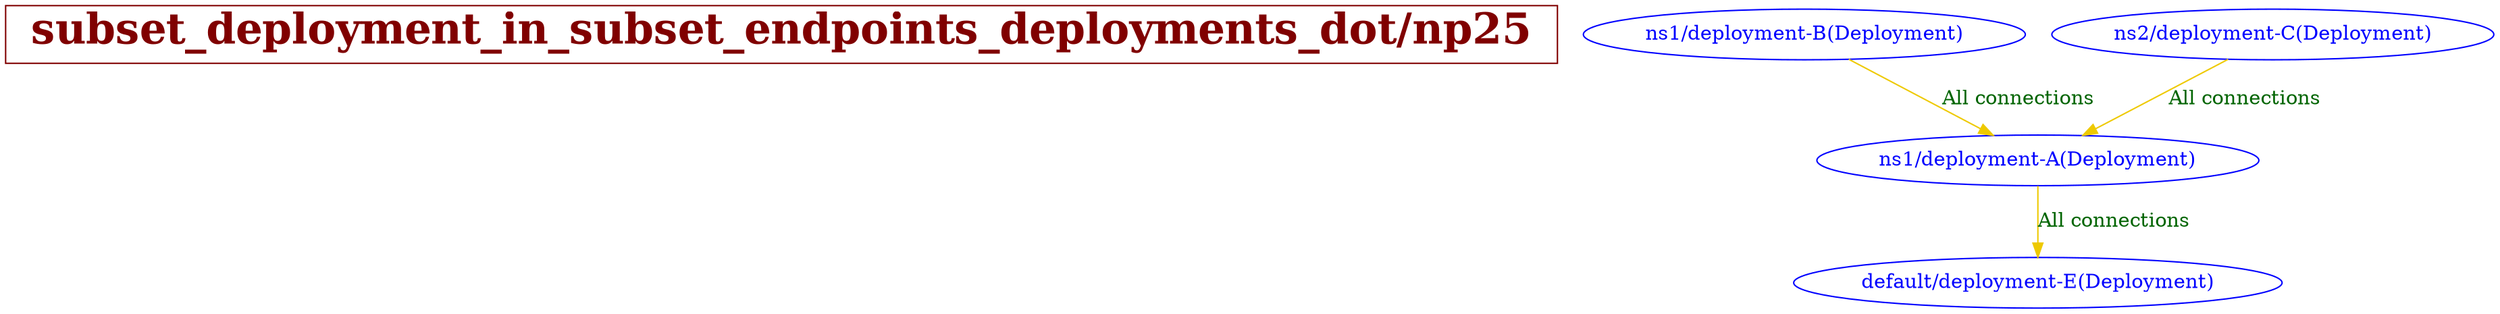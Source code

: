 // The Connectivity Graph of np25
digraph {
	HEADER [shape="box" label=< <B>subset_deployment_in_subset_endpoints_deployments_dot/np25</B> > fontsize=30 color=webmaroon fontcolor=webmaroon];
	"default/deployment-E(Deployment)" [label="default/deployment-E(Deployment)" color="blue" fontcolor="blue"]
	"ns1/deployment-A(Deployment)" [label="ns1/deployment-A(Deployment)" color="blue" fontcolor="blue"]
	"ns1/deployment-B(Deployment)" [label="ns1/deployment-B(Deployment)" color="blue" fontcolor="blue"]
	"ns2/deployment-C(Deployment)" [label="ns2/deployment-C(Deployment)" color="blue" fontcolor="blue"]
	"ns1/deployment-A(Deployment)" -> "default/deployment-E(Deployment)" [label="All connections" color="gold2" fontcolor="darkgreen"]
	"ns1/deployment-B(Deployment)" -> "ns1/deployment-A(Deployment)" [label="All connections" color="gold2" fontcolor="darkgreen"]
	"ns2/deployment-C(Deployment)" -> "ns1/deployment-A(Deployment)" [label="All connections" color="gold2" fontcolor="darkgreen"]
}


